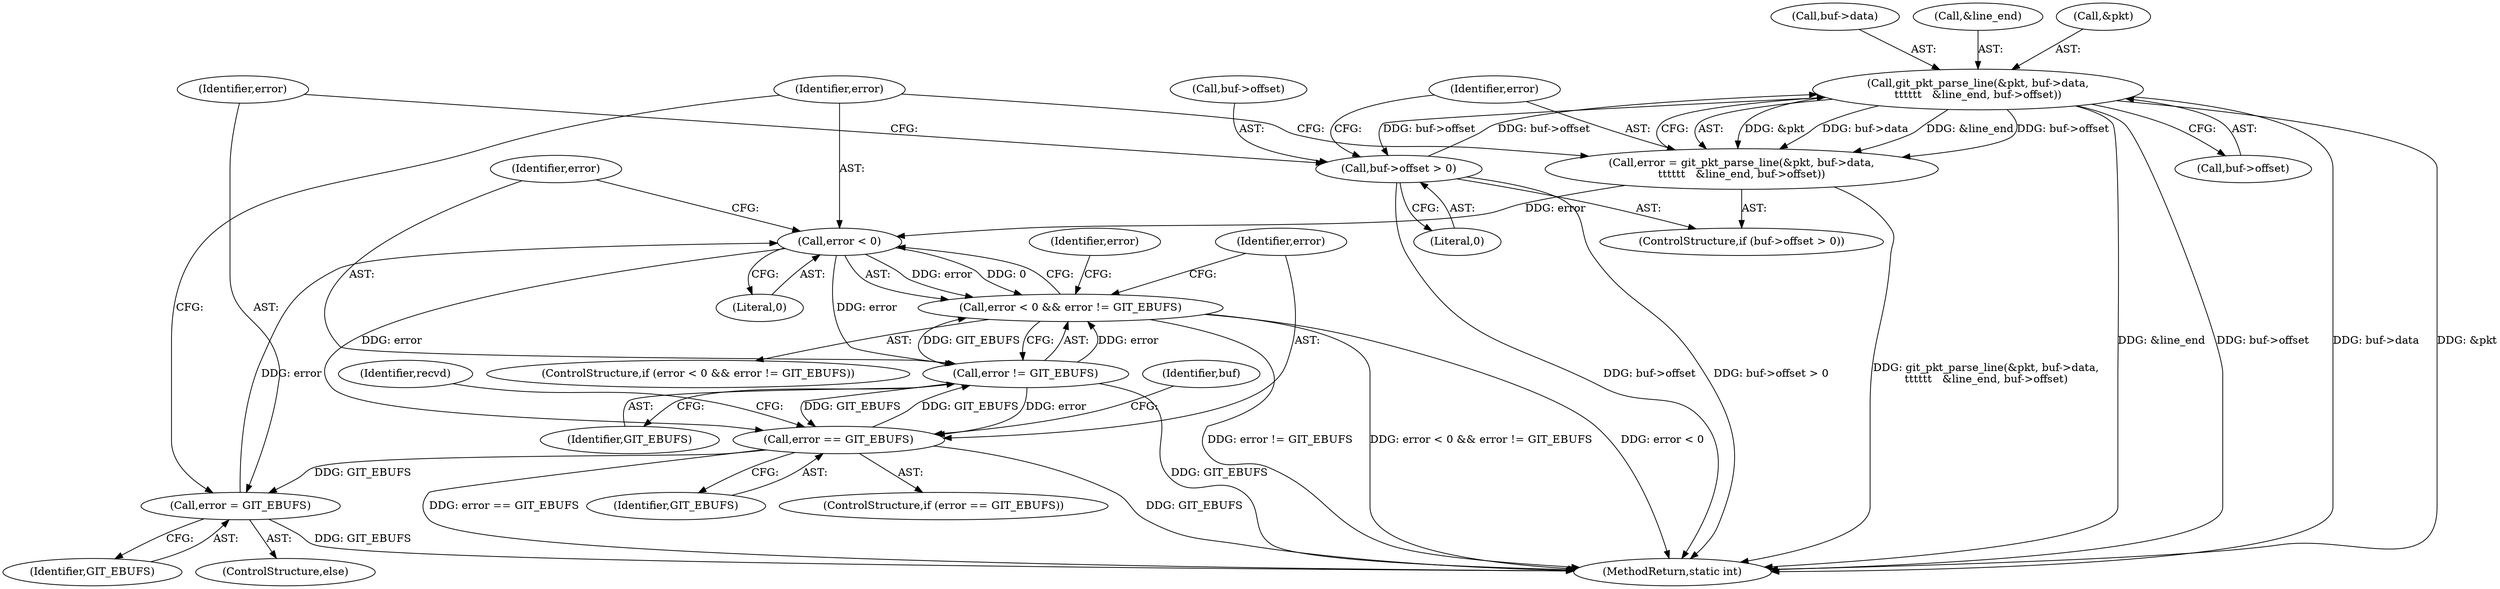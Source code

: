digraph "0_libgit2_2fdef641fd0dd2828bd948234ae86de75221a11a_1@pointer" {
"1000138" [label="(Call,git_pkt_parse_line(&pkt, buf->data,\n\t\t\t\t\t\t   &line_end, buf->offset))"];
"1000131" [label="(Call,buf->offset > 0)"];
"1000138" [label="(Call,git_pkt_parse_line(&pkt, buf->data,\n\t\t\t\t\t\t   &line_end, buf->offset))"];
"1000136" [label="(Call,error = git_pkt_parse_line(&pkt, buf->data,\n\t\t\t\t\t\t   &line_end, buf->offset))"];
"1000155" [label="(Call,error < 0)"];
"1000154" [label="(Call,error < 0 && error != GIT_EBUFS)"];
"1000158" [label="(Call,error != GIT_EBUFS)"];
"1000168" [label="(Call,error == GIT_EBUFS)"];
"1000150" [label="(Call,error = GIT_EBUFS)"];
"1000156" [label="(Identifier,error)"];
"1000137" [label="(Identifier,error)"];
"1000168" [label="(Call,error == GIT_EBUFS)"];
"1000150" [label="(Call,error = GIT_EBUFS)"];
"1000141" [label="(Call,buf->data)"];
"1000155" [label="(Call,error < 0)"];
"1000152" [label="(Identifier,GIT_EBUFS)"];
"1000159" [label="(Identifier,error)"];
"1000198" [label="(Identifier,buf)"];
"1000138" [label="(Call,git_pkt_parse_line(&pkt, buf->data,\n\t\t\t\t\t\t   &line_end, buf->offset))"];
"1000157" [label="(Literal,0)"];
"1000144" [label="(Call,&line_end)"];
"1000130" [label="(ControlStructure,if (buf->offset > 0))"];
"1000135" [label="(Literal,0)"];
"1000170" [label="(Identifier,GIT_EBUFS)"];
"1000146" [label="(Call,buf->offset)"];
"1000139" [label="(Call,&pkt)"];
"1000306" [label="(MethodReturn,static int)"];
"1000158" [label="(Call,error != GIT_EBUFS)"];
"1000175" [label="(Identifier,recvd)"];
"1000163" [label="(Identifier,error)"];
"1000153" [label="(ControlStructure,if (error < 0 && error != GIT_EBUFS))"];
"1000149" [label="(ControlStructure,else)"];
"1000132" [label="(Call,buf->offset)"];
"1000154" [label="(Call,error < 0 && error != GIT_EBUFS)"];
"1000160" [label="(Identifier,GIT_EBUFS)"];
"1000131" [label="(Call,buf->offset > 0)"];
"1000167" [label="(ControlStructure,if (error == GIT_EBUFS))"];
"1000151" [label="(Identifier,error)"];
"1000169" [label="(Identifier,error)"];
"1000136" [label="(Call,error = git_pkt_parse_line(&pkt, buf->data,\n\t\t\t\t\t\t   &line_end, buf->offset))"];
"1000138" -> "1000136"  [label="AST: "];
"1000138" -> "1000146"  [label="CFG: "];
"1000139" -> "1000138"  [label="AST: "];
"1000141" -> "1000138"  [label="AST: "];
"1000144" -> "1000138"  [label="AST: "];
"1000146" -> "1000138"  [label="AST: "];
"1000136" -> "1000138"  [label="CFG: "];
"1000138" -> "1000306"  [label="DDG: buf->data"];
"1000138" -> "1000306"  [label="DDG: &pkt"];
"1000138" -> "1000306"  [label="DDG: &line_end"];
"1000138" -> "1000306"  [label="DDG: buf->offset"];
"1000138" -> "1000131"  [label="DDG: buf->offset"];
"1000138" -> "1000136"  [label="DDG: &pkt"];
"1000138" -> "1000136"  [label="DDG: buf->data"];
"1000138" -> "1000136"  [label="DDG: &line_end"];
"1000138" -> "1000136"  [label="DDG: buf->offset"];
"1000131" -> "1000138"  [label="DDG: buf->offset"];
"1000131" -> "1000130"  [label="AST: "];
"1000131" -> "1000135"  [label="CFG: "];
"1000132" -> "1000131"  [label="AST: "];
"1000135" -> "1000131"  [label="AST: "];
"1000137" -> "1000131"  [label="CFG: "];
"1000151" -> "1000131"  [label="CFG: "];
"1000131" -> "1000306"  [label="DDG: buf->offset"];
"1000131" -> "1000306"  [label="DDG: buf->offset > 0"];
"1000136" -> "1000130"  [label="AST: "];
"1000137" -> "1000136"  [label="AST: "];
"1000156" -> "1000136"  [label="CFG: "];
"1000136" -> "1000306"  [label="DDG: git_pkt_parse_line(&pkt, buf->data,\n\t\t\t\t\t\t   &line_end, buf->offset)"];
"1000136" -> "1000155"  [label="DDG: error"];
"1000155" -> "1000154"  [label="AST: "];
"1000155" -> "1000157"  [label="CFG: "];
"1000156" -> "1000155"  [label="AST: "];
"1000157" -> "1000155"  [label="AST: "];
"1000159" -> "1000155"  [label="CFG: "];
"1000154" -> "1000155"  [label="CFG: "];
"1000155" -> "1000154"  [label="DDG: error"];
"1000155" -> "1000154"  [label="DDG: 0"];
"1000150" -> "1000155"  [label="DDG: error"];
"1000155" -> "1000158"  [label="DDG: error"];
"1000155" -> "1000168"  [label="DDG: error"];
"1000154" -> "1000153"  [label="AST: "];
"1000154" -> "1000158"  [label="CFG: "];
"1000158" -> "1000154"  [label="AST: "];
"1000163" -> "1000154"  [label="CFG: "];
"1000169" -> "1000154"  [label="CFG: "];
"1000154" -> "1000306"  [label="DDG: error < 0 && error != GIT_EBUFS"];
"1000154" -> "1000306"  [label="DDG: error < 0"];
"1000154" -> "1000306"  [label="DDG: error != GIT_EBUFS"];
"1000158" -> "1000154"  [label="DDG: error"];
"1000158" -> "1000154"  [label="DDG: GIT_EBUFS"];
"1000158" -> "1000160"  [label="CFG: "];
"1000159" -> "1000158"  [label="AST: "];
"1000160" -> "1000158"  [label="AST: "];
"1000158" -> "1000306"  [label="DDG: GIT_EBUFS"];
"1000168" -> "1000158"  [label="DDG: GIT_EBUFS"];
"1000158" -> "1000168"  [label="DDG: error"];
"1000158" -> "1000168"  [label="DDG: GIT_EBUFS"];
"1000168" -> "1000167"  [label="AST: "];
"1000168" -> "1000170"  [label="CFG: "];
"1000169" -> "1000168"  [label="AST: "];
"1000170" -> "1000168"  [label="AST: "];
"1000175" -> "1000168"  [label="CFG: "];
"1000198" -> "1000168"  [label="CFG: "];
"1000168" -> "1000306"  [label="DDG: error == GIT_EBUFS"];
"1000168" -> "1000306"  [label="DDG: GIT_EBUFS"];
"1000168" -> "1000150"  [label="DDG: GIT_EBUFS"];
"1000150" -> "1000149"  [label="AST: "];
"1000150" -> "1000152"  [label="CFG: "];
"1000151" -> "1000150"  [label="AST: "];
"1000152" -> "1000150"  [label="AST: "];
"1000156" -> "1000150"  [label="CFG: "];
"1000150" -> "1000306"  [label="DDG: GIT_EBUFS"];
}
